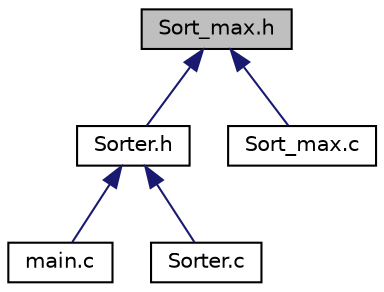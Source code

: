 digraph "Sort_max.h"
{
 // LATEX_PDF_SIZE
  edge [fontname="Helvetica",fontsize="10",labelfontname="Helvetica",labelfontsize="10"];
  node [fontname="Helvetica",fontsize="10",shape=record];
  Node1 [label="Sort_max.h",height=0.2,width=0.4,color="black", fillcolor="grey75", style="filled", fontcolor="black",tooltip=" "];
  Node1 -> Node2 [dir="back",color="midnightblue",fontsize="10",style="solid"];
  Node2 [label="Sorter.h",height=0.2,width=0.4,color="black", fillcolor="white", style="filled",URL="$_sorter_8h.html",tooltip=" "];
  Node2 -> Node3 [dir="back",color="midnightblue",fontsize="10",style="solid"];
  Node3 [label="main.c",height=0.2,width=0.4,color="black", fillcolor="white", style="filled",URL="$main_8c.html",tooltip=" "];
  Node2 -> Node4 [dir="back",color="midnightblue",fontsize="10",style="solid"];
  Node4 [label="Sorter.c",height=0.2,width=0.4,color="black", fillcolor="white", style="filled",URL="$_sorter_8c.html",tooltip=" "];
  Node1 -> Node5 [dir="back",color="midnightblue",fontsize="10",style="solid"];
  Node5 [label="Sort_max.c",height=0.2,width=0.4,color="black", fillcolor="white", style="filled",URL="$_sort__max_8c.html",tooltip=" "];
}
